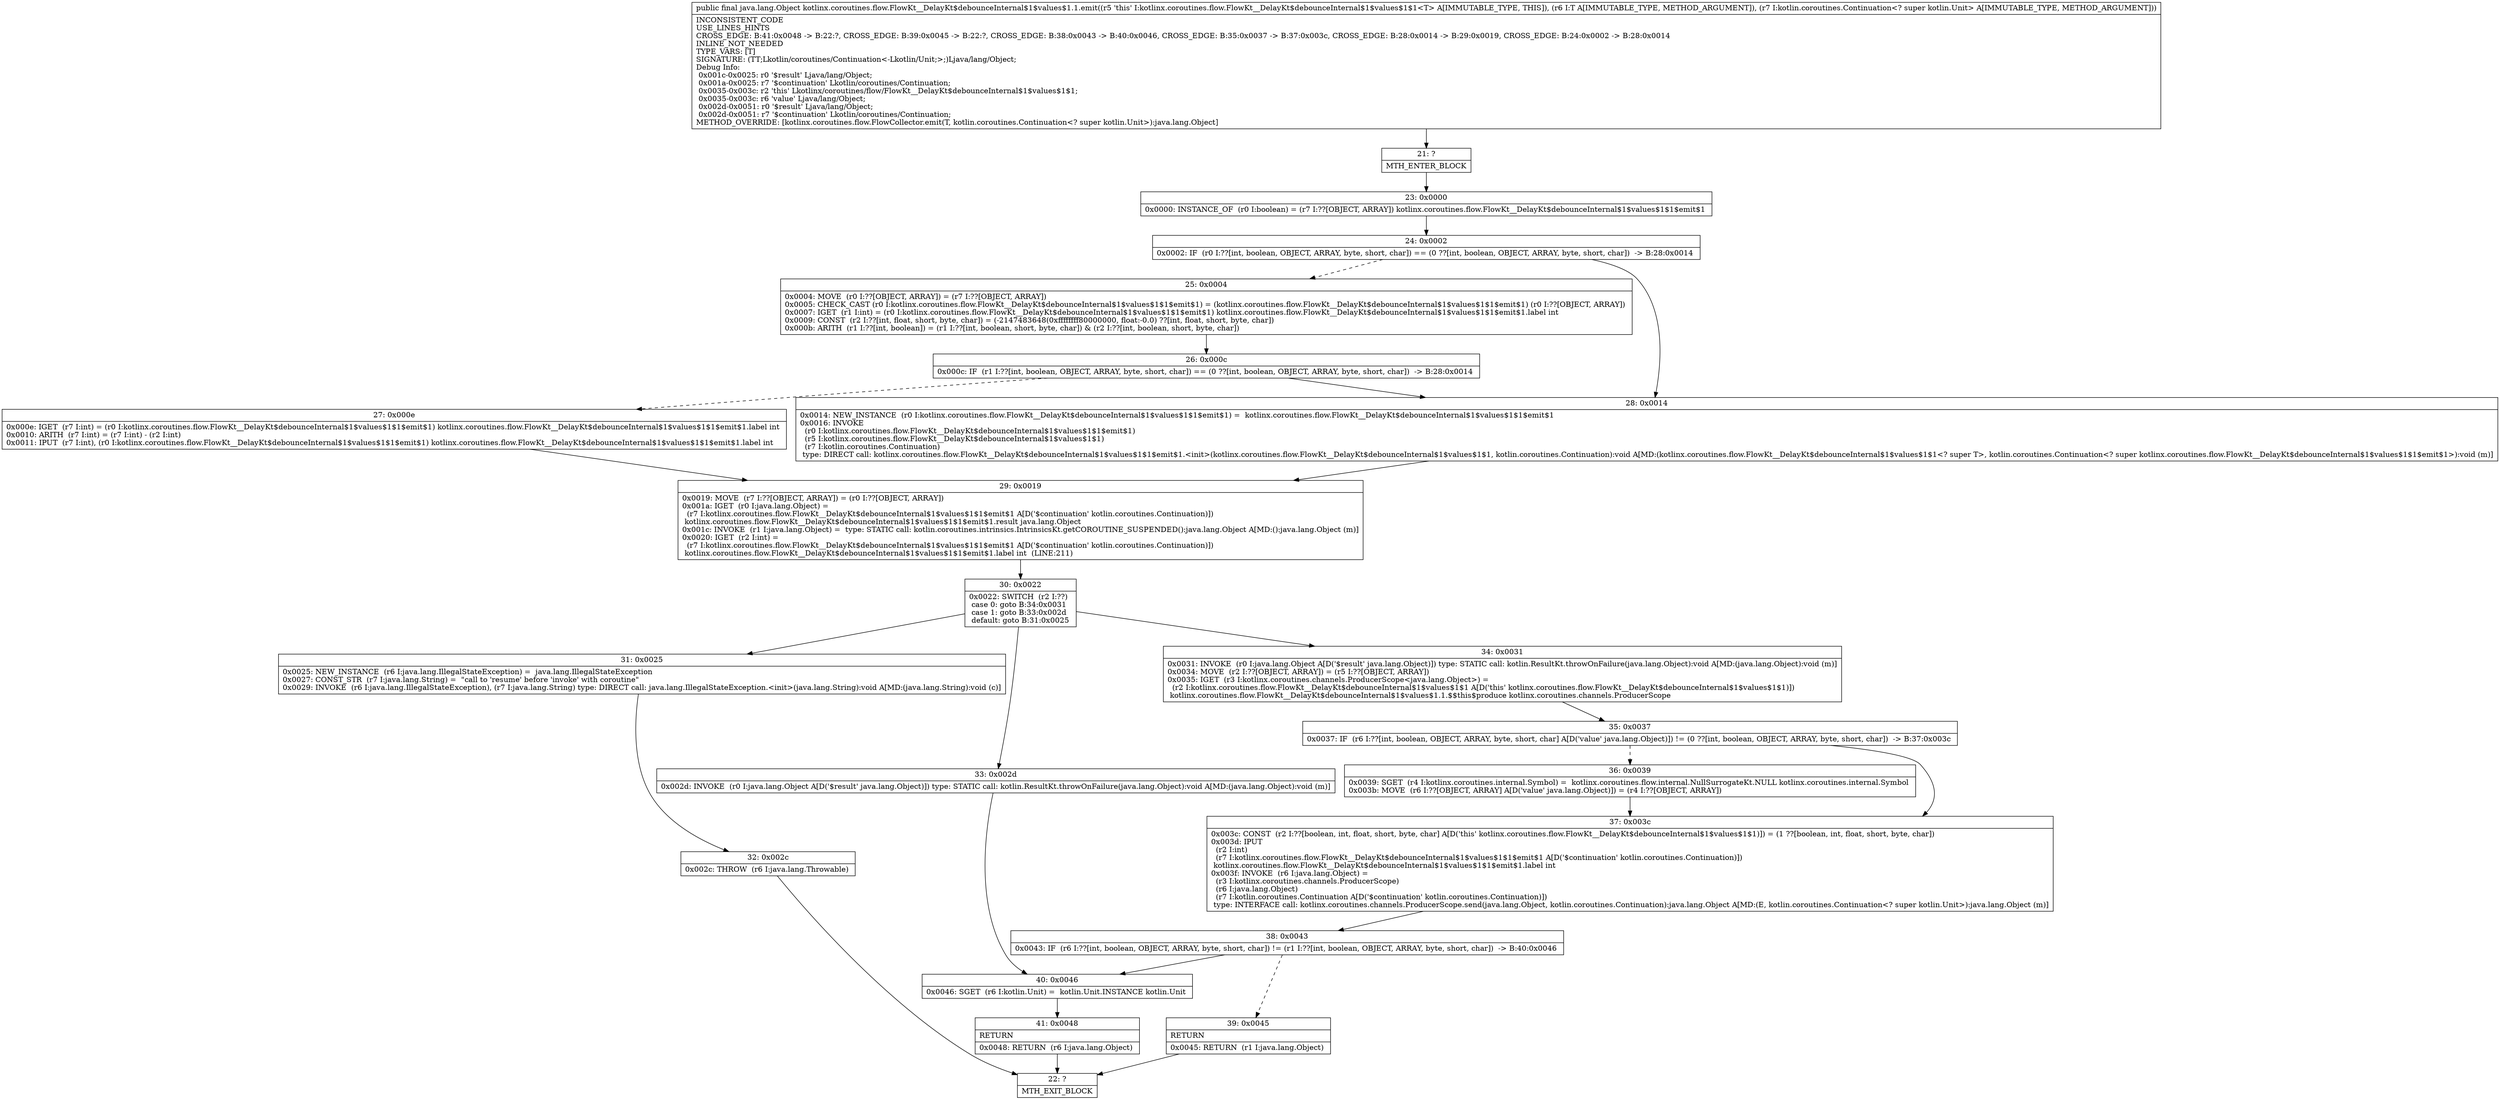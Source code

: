 digraph "CFG forkotlinx.coroutines.flow.FlowKt__DelayKt$debounceInternal$1$values$1.1.emit(Ljava\/lang\/Object;Lkotlin\/coroutines\/Continuation;)Ljava\/lang\/Object;" {
Node_21 [shape=record,label="{21\:\ ?|MTH_ENTER_BLOCK\l}"];
Node_23 [shape=record,label="{23\:\ 0x0000|0x0000: INSTANCE_OF  (r0 I:boolean) = (r7 I:??[OBJECT, ARRAY]) kotlinx.coroutines.flow.FlowKt__DelayKt$debounceInternal$1$values$1$1$emit$1 \l}"];
Node_24 [shape=record,label="{24\:\ 0x0002|0x0002: IF  (r0 I:??[int, boolean, OBJECT, ARRAY, byte, short, char]) == (0 ??[int, boolean, OBJECT, ARRAY, byte, short, char])  \-\> B:28:0x0014 \l}"];
Node_25 [shape=record,label="{25\:\ 0x0004|0x0004: MOVE  (r0 I:??[OBJECT, ARRAY]) = (r7 I:??[OBJECT, ARRAY]) \l0x0005: CHECK_CAST (r0 I:kotlinx.coroutines.flow.FlowKt__DelayKt$debounceInternal$1$values$1$1$emit$1) = (kotlinx.coroutines.flow.FlowKt__DelayKt$debounceInternal$1$values$1$1$emit$1) (r0 I:??[OBJECT, ARRAY]) \l0x0007: IGET  (r1 I:int) = (r0 I:kotlinx.coroutines.flow.FlowKt__DelayKt$debounceInternal$1$values$1$1$emit$1) kotlinx.coroutines.flow.FlowKt__DelayKt$debounceInternal$1$values$1$1$emit$1.label int \l0x0009: CONST  (r2 I:??[int, float, short, byte, char]) = (\-2147483648(0xffffffff80000000, float:\-0.0) ??[int, float, short, byte, char]) \l0x000b: ARITH  (r1 I:??[int, boolean]) = (r1 I:??[int, boolean, short, byte, char]) & (r2 I:??[int, boolean, short, byte, char]) \l}"];
Node_26 [shape=record,label="{26\:\ 0x000c|0x000c: IF  (r1 I:??[int, boolean, OBJECT, ARRAY, byte, short, char]) == (0 ??[int, boolean, OBJECT, ARRAY, byte, short, char])  \-\> B:28:0x0014 \l}"];
Node_27 [shape=record,label="{27\:\ 0x000e|0x000e: IGET  (r7 I:int) = (r0 I:kotlinx.coroutines.flow.FlowKt__DelayKt$debounceInternal$1$values$1$1$emit$1) kotlinx.coroutines.flow.FlowKt__DelayKt$debounceInternal$1$values$1$1$emit$1.label int \l0x0010: ARITH  (r7 I:int) = (r7 I:int) \- (r2 I:int) \l0x0011: IPUT  (r7 I:int), (r0 I:kotlinx.coroutines.flow.FlowKt__DelayKt$debounceInternal$1$values$1$1$emit$1) kotlinx.coroutines.flow.FlowKt__DelayKt$debounceInternal$1$values$1$1$emit$1.label int \l}"];
Node_29 [shape=record,label="{29\:\ 0x0019|0x0019: MOVE  (r7 I:??[OBJECT, ARRAY]) = (r0 I:??[OBJECT, ARRAY]) \l0x001a: IGET  (r0 I:java.lang.Object) = \l  (r7 I:kotlinx.coroutines.flow.FlowKt__DelayKt$debounceInternal$1$values$1$1$emit$1 A[D('$continuation' kotlin.coroutines.Continuation)])\l kotlinx.coroutines.flow.FlowKt__DelayKt$debounceInternal$1$values$1$1$emit$1.result java.lang.Object \l0x001c: INVOKE  (r1 I:java.lang.Object) =  type: STATIC call: kotlin.coroutines.intrinsics.IntrinsicsKt.getCOROUTINE_SUSPENDED():java.lang.Object A[MD:():java.lang.Object (m)]\l0x0020: IGET  (r2 I:int) = \l  (r7 I:kotlinx.coroutines.flow.FlowKt__DelayKt$debounceInternal$1$values$1$1$emit$1 A[D('$continuation' kotlin.coroutines.Continuation)])\l kotlinx.coroutines.flow.FlowKt__DelayKt$debounceInternal$1$values$1$1$emit$1.label int  (LINE:211)\l}"];
Node_30 [shape=record,label="{30\:\ 0x0022|0x0022: SWITCH  (r2 I:??)\l case 0: goto B:34:0x0031\l case 1: goto B:33:0x002d\l default: goto B:31:0x0025 \l}"];
Node_31 [shape=record,label="{31\:\ 0x0025|0x0025: NEW_INSTANCE  (r6 I:java.lang.IllegalStateException) =  java.lang.IllegalStateException \l0x0027: CONST_STR  (r7 I:java.lang.String) =  \"call to 'resume' before 'invoke' with coroutine\" \l0x0029: INVOKE  (r6 I:java.lang.IllegalStateException), (r7 I:java.lang.String) type: DIRECT call: java.lang.IllegalStateException.\<init\>(java.lang.String):void A[MD:(java.lang.String):void (c)]\l}"];
Node_32 [shape=record,label="{32\:\ 0x002c|0x002c: THROW  (r6 I:java.lang.Throwable) \l}"];
Node_22 [shape=record,label="{22\:\ ?|MTH_EXIT_BLOCK\l}"];
Node_33 [shape=record,label="{33\:\ 0x002d|0x002d: INVOKE  (r0 I:java.lang.Object A[D('$result' java.lang.Object)]) type: STATIC call: kotlin.ResultKt.throwOnFailure(java.lang.Object):void A[MD:(java.lang.Object):void (m)]\l}"];
Node_40 [shape=record,label="{40\:\ 0x0046|0x0046: SGET  (r6 I:kotlin.Unit) =  kotlin.Unit.INSTANCE kotlin.Unit \l}"];
Node_41 [shape=record,label="{41\:\ 0x0048|RETURN\l|0x0048: RETURN  (r6 I:java.lang.Object) \l}"];
Node_34 [shape=record,label="{34\:\ 0x0031|0x0031: INVOKE  (r0 I:java.lang.Object A[D('$result' java.lang.Object)]) type: STATIC call: kotlin.ResultKt.throwOnFailure(java.lang.Object):void A[MD:(java.lang.Object):void (m)]\l0x0034: MOVE  (r2 I:??[OBJECT, ARRAY]) = (r5 I:??[OBJECT, ARRAY]) \l0x0035: IGET  (r3 I:kotlinx.coroutines.channels.ProducerScope\<java.lang.Object\>) = \l  (r2 I:kotlinx.coroutines.flow.FlowKt__DelayKt$debounceInternal$1$values$1$1 A[D('this' kotlinx.coroutines.flow.FlowKt__DelayKt$debounceInternal$1$values$1$1)])\l kotlinx.coroutines.flow.FlowKt__DelayKt$debounceInternal$1$values$1.1.$$this$produce kotlinx.coroutines.channels.ProducerScope \l}"];
Node_35 [shape=record,label="{35\:\ 0x0037|0x0037: IF  (r6 I:??[int, boolean, OBJECT, ARRAY, byte, short, char] A[D('value' java.lang.Object)]) != (0 ??[int, boolean, OBJECT, ARRAY, byte, short, char])  \-\> B:37:0x003c \l}"];
Node_36 [shape=record,label="{36\:\ 0x0039|0x0039: SGET  (r4 I:kotlinx.coroutines.internal.Symbol) =  kotlinx.coroutines.flow.internal.NullSurrogateKt.NULL kotlinx.coroutines.internal.Symbol \l0x003b: MOVE  (r6 I:??[OBJECT, ARRAY] A[D('value' java.lang.Object)]) = (r4 I:??[OBJECT, ARRAY]) \l}"];
Node_37 [shape=record,label="{37\:\ 0x003c|0x003c: CONST  (r2 I:??[boolean, int, float, short, byte, char] A[D('this' kotlinx.coroutines.flow.FlowKt__DelayKt$debounceInternal$1$values$1$1)]) = (1 ??[boolean, int, float, short, byte, char]) \l0x003d: IPUT  \l  (r2 I:int)\l  (r7 I:kotlinx.coroutines.flow.FlowKt__DelayKt$debounceInternal$1$values$1$1$emit$1 A[D('$continuation' kotlin.coroutines.Continuation)])\l kotlinx.coroutines.flow.FlowKt__DelayKt$debounceInternal$1$values$1$1$emit$1.label int \l0x003f: INVOKE  (r6 I:java.lang.Object) = \l  (r3 I:kotlinx.coroutines.channels.ProducerScope)\l  (r6 I:java.lang.Object)\l  (r7 I:kotlin.coroutines.Continuation A[D('$continuation' kotlin.coroutines.Continuation)])\l type: INTERFACE call: kotlinx.coroutines.channels.ProducerScope.send(java.lang.Object, kotlin.coroutines.Continuation):java.lang.Object A[MD:(E, kotlin.coroutines.Continuation\<? super kotlin.Unit\>):java.lang.Object (m)]\l}"];
Node_38 [shape=record,label="{38\:\ 0x0043|0x0043: IF  (r6 I:??[int, boolean, OBJECT, ARRAY, byte, short, char]) != (r1 I:??[int, boolean, OBJECT, ARRAY, byte, short, char])  \-\> B:40:0x0046 \l}"];
Node_39 [shape=record,label="{39\:\ 0x0045|RETURN\l|0x0045: RETURN  (r1 I:java.lang.Object) \l}"];
Node_28 [shape=record,label="{28\:\ 0x0014|0x0014: NEW_INSTANCE  (r0 I:kotlinx.coroutines.flow.FlowKt__DelayKt$debounceInternal$1$values$1$1$emit$1) =  kotlinx.coroutines.flow.FlowKt__DelayKt$debounceInternal$1$values$1$1$emit$1 \l0x0016: INVOKE  \l  (r0 I:kotlinx.coroutines.flow.FlowKt__DelayKt$debounceInternal$1$values$1$1$emit$1)\l  (r5 I:kotlinx.coroutines.flow.FlowKt__DelayKt$debounceInternal$1$values$1$1)\l  (r7 I:kotlin.coroutines.Continuation)\l type: DIRECT call: kotlinx.coroutines.flow.FlowKt__DelayKt$debounceInternal$1$values$1$1$emit$1.\<init\>(kotlinx.coroutines.flow.FlowKt__DelayKt$debounceInternal$1$values$1$1, kotlin.coroutines.Continuation):void A[MD:(kotlinx.coroutines.flow.FlowKt__DelayKt$debounceInternal$1$values$1$1\<? super T\>, kotlin.coroutines.Continuation\<? super kotlinx.coroutines.flow.FlowKt__DelayKt$debounceInternal$1$values$1$1$emit$1\>):void (m)]\l}"];
MethodNode[shape=record,label="{public final java.lang.Object kotlinx.coroutines.flow.FlowKt__DelayKt$debounceInternal$1$values$1.1.emit((r5 'this' I:kotlinx.coroutines.flow.FlowKt__DelayKt$debounceInternal$1$values$1$1\<T\> A[IMMUTABLE_TYPE, THIS]), (r6 I:T A[IMMUTABLE_TYPE, METHOD_ARGUMENT]), (r7 I:kotlin.coroutines.Continuation\<? super kotlin.Unit\> A[IMMUTABLE_TYPE, METHOD_ARGUMENT]))  | INCONSISTENT_CODE\lUSE_LINES_HINTS\lCROSS_EDGE: B:41:0x0048 \-\> B:22:?, CROSS_EDGE: B:39:0x0045 \-\> B:22:?, CROSS_EDGE: B:38:0x0043 \-\> B:40:0x0046, CROSS_EDGE: B:35:0x0037 \-\> B:37:0x003c, CROSS_EDGE: B:28:0x0014 \-\> B:29:0x0019, CROSS_EDGE: B:24:0x0002 \-\> B:28:0x0014\lINLINE_NOT_NEEDED\lTYPE_VARS: [T]\lSIGNATURE: (TT;Lkotlin\/coroutines\/Continuation\<\-Lkotlin\/Unit;\>;)Ljava\/lang\/Object;\lDebug Info:\l  0x001c\-0x0025: r0 '$result' Ljava\/lang\/Object;\l  0x001a\-0x0025: r7 '$continuation' Lkotlin\/coroutines\/Continuation;\l  0x0035\-0x003c: r2 'this' Lkotlinx\/coroutines\/flow\/FlowKt__DelayKt$debounceInternal$1$values$1$1;\l  0x0035\-0x003c: r6 'value' Ljava\/lang\/Object;\l  0x002d\-0x0051: r0 '$result' Ljava\/lang\/Object;\l  0x002d\-0x0051: r7 '$continuation' Lkotlin\/coroutines\/Continuation;\lMETHOD_OVERRIDE: [kotlinx.coroutines.flow.FlowCollector.emit(T, kotlin.coroutines.Continuation\<? super kotlin.Unit\>):java.lang.Object]\l}"];
MethodNode -> Node_21;Node_21 -> Node_23;
Node_23 -> Node_24;
Node_24 -> Node_25[style=dashed];
Node_24 -> Node_28;
Node_25 -> Node_26;
Node_26 -> Node_27[style=dashed];
Node_26 -> Node_28;
Node_27 -> Node_29;
Node_29 -> Node_30;
Node_30 -> Node_31;
Node_30 -> Node_33;
Node_30 -> Node_34;
Node_31 -> Node_32;
Node_32 -> Node_22;
Node_33 -> Node_40;
Node_40 -> Node_41;
Node_41 -> Node_22;
Node_34 -> Node_35;
Node_35 -> Node_36[style=dashed];
Node_35 -> Node_37;
Node_36 -> Node_37;
Node_37 -> Node_38;
Node_38 -> Node_39[style=dashed];
Node_38 -> Node_40;
Node_39 -> Node_22;
Node_28 -> Node_29;
}


